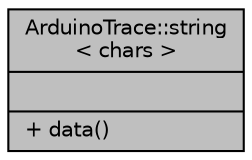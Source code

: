 digraph "ArduinoTrace::string&lt; chars &gt;"
{
 // LATEX_PDF_SIZE
  edge [fontname="Helvetica",fontsize="10",labelfontname="Helvetica",labelfontsize="10"];
  node [fontname="Helvetica",fontsize="10",shape=record];
  Node1 [label="{ArduinoTrace::string\l\< chars \>\n||+ data()\l}",height=0.2,width=0.4,color="black", fillcolor="grey75", style="filled", fontcolor="black",tooltip=" "];
}
